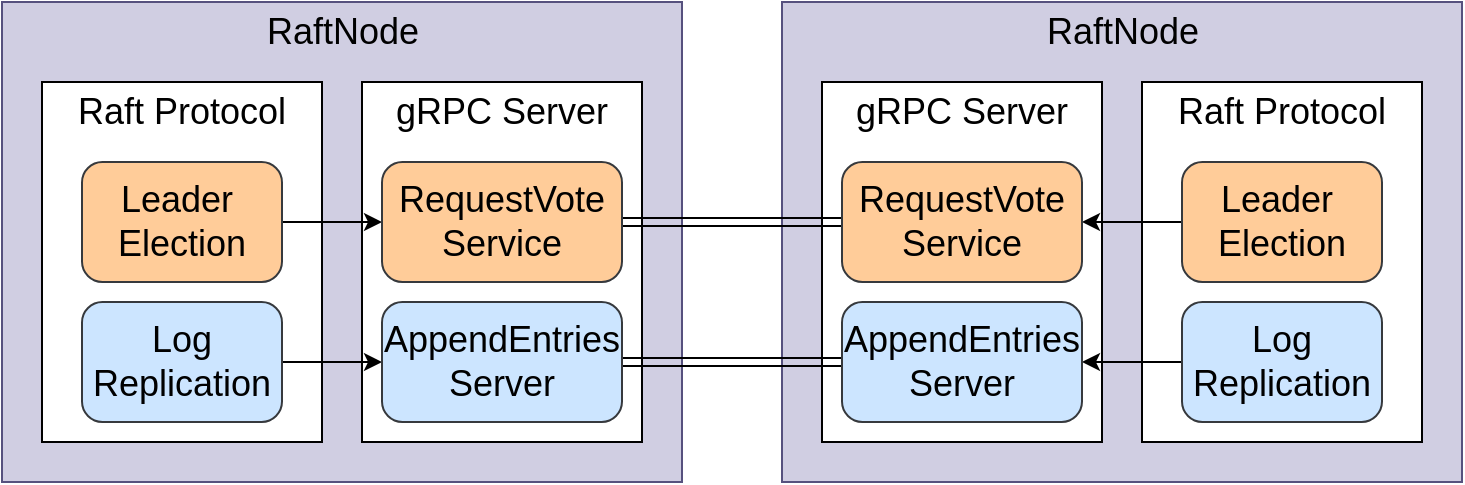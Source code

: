 <mxfile>
    <diagram id="6JOLj_AL1iZVuW2Qqnbv" name="第 1 页">
        <mxGraphModel dx="279" dy="516" grid="1" gridSize="10" guides="1" tooltips="1" connect="1" arrows="1" fold="1" page="1" pageScale="1" pageWidth="827" pageHeight="1169" math="0" shadow="0">
            <root>
                <mxCell id="0"/>
                <mxCell id="1" parent="0"/>
                <mxCell id="14" value="" style="rounded=1;whiteSpace=wrap;html=1;arcSize=0;fillColor=#d0cee2;strokeColor=#56517e;" parent="1" vertex="1">
                    <mxGeometry x="439" y="40" width="340" height="240" as="geometry"/>
                </mxCell>
                <mxCell id="2" value="" style="rounded=1;whiteSpace=wrap;html=1;arcSize=0;fillColor=#d0cee2;strokeColor=#56517e;" parent="1" vertex="1">
                    <mxGeometry x="49" y="40" width="340" height="240" as="geometry"/>
                </mxCell>
                <mxCell id="3" value="" style="rounded=1;whiteSpace=wrap;html=1;arcSize=0;" parent="1" vertex="1">
                    <mxGeometry x="69" y="80" width="140" height="180" as="geometry"/>
                </mxCell>
                <mxCell id="7" value="" style="rounded=1;whiteSpace=wrap;html=1;arcSize=0;" parent="1" vertex="1">
                    <mxGeometry x="229" y="80" width="140" height="180" as="geometry"/>
                </mxCell>
                <mxCell id="12" style="edgeStyle=none;html=1;exitX=1;exitY=0.5;exitDx=0;exitDy=0;entryX=0;entryY=0.5;entryDx=0;entryDy=0;fontSize=18;" parent="1" source="4" target="9" edge="1">
                    <mxGeometry relative="1" as="geometry"/>
                </mxCell>
                <mxCell id="4" value="&lt;font style=&quot;font-size: 18px;&quot;&gt;Leader&amp;nbsp;&lt;br&gt;Election&lt;/font&gt;" style="rounded=1;whiteSpace=wrap;html=1;arcSize=17;fillColor=#ffcc99;strokeColor=#36393d;" parent="1" vertex="1">
                    <mxGeometry x="89" y="120" width="100" height="60" as="geometry"/>
                </mxCell>
                <mxCell id="13" style="edgeStyle=none;html=1;exitX=1;exitY=0.5;exitDx=0;exitDy=0;entryX=0;entryY=0.5;entryDx=0;entryDy=0;fontSize=18;" parent="1" source="5" target="11" edge="1">
                    <mxGeometry relative="1" as="geometry"/>
                </mxCell>
                <mxCell id="5" value="&lt;span style=&quot;font-size: 18px;&quot;&gt;Log Replication&lt;/span&gt;" style="rounded=1;whiteSpace=wrap;html=1;arcSize=17;fillColor=#cce5ff;strokeColor=#36393d;" parent="1" vertex="1">
                    <mxGeometry x="89" y="190" width="100" height="60" as="geometry"/>
                </mxCell>
                <mxCell id="6" value="Raft Protocol" style="text;html=1;strokeColor=none;fillColor=none;align=center;verticalAlign=middle;whiteSpace=wrap;rounded=0;fontSize=18;" parent="1" vertex="1">
                    <mxGeometry x="69" y="80" width="140" height="30" as="geometry"/>
                </mxCell>
                <mxCell id="8" value="RaftNode" style="text;html=1;strokeColor=none;fillColor=none;align=center;verticalAlign=middle;whiteSpace=wrap;rounded=0;fontSize=18;" parent="1" vertex="1">
                    <mxGeometry x="167.75" y="40" width="102.5" height="30" as="geometry"/>
                </mxCell>
                <mxCell id="10" value="gRPC Server" style="text;html=1;strokeColor=none;fillColor=none;align=center;verticalAlign=middle;whiteSpace=wrap;rounded=0;fontSize=18;" parent="1" vertex="1">
                    <mxGeometry x="229" y="80" width="140" height="30" as="geometry"/>
                </mxCell>
                <mxCell id="16" value="" style="rounded=1;whiteSpace=wrap;html=1;arcSize=0;" parent="1" vertex="1">
                    <mxGeometry x="459" y="80" width="140" height="180" as="geometry"/>
                </mxCell>
                <mxCell id="27" style="edgeStyle=none;html=1;exitX=1;exitY=0.5;exitDx=0;exitDy=0;entryX=0;entryY=0.5;entryDx=0;entryDy=0;fontSize=18;shape=link;" parent="1" source="9" target="24" edge="1">
                    <mxGeometry relative="1" as="geometry"/>
                </mxCell>
                <mxCell id="9" value="&lt;span style=&quot;font-size: 18px;&quot;&gt;RequestVote Service&lt;/span&gt;" style="rounded=1;whiteSpace=wrap;html=1;arcSize=17;fillColor=#ffcc99;strokeColor=#36393d;" parent="1" vertex="1">
                    <mxGeometry x="239" y="120" width="120" height="60" as="geometry"/>
                </mxCell>
                <mxCell id="28" style="edgeStyle=none;shape=link;html=1;exitX=1;exitY=0.5;exitDx=0;exitDy=0;entryX=0;entryY=0.5;entryDx=0;entryDy=0;fontSize=18;" parent="1" source="11" target="25" edge="1">
                    <mxGeometry relative="1" as="geometry"/>
                </mxCell>
                <mxCell id="11" value="&lt;span style=&quot;font-size: 18px;&quot;&gt;AppendEntries&lt;br&gt;Server&lt;br&gt;&lt;/span&gt;" style="rounded=1;whiteSpace=wrap;html=1;arcSize=17;fillColor=#cce5ff;strokeColor=#36393d;" parent="1" vertex="1">
                    <mxGeometry x="239" y="190" width="120" height="60" as="geometry"/>
                </mxCell>
                <mxCell id="15" value="" style="rounded=1;whiteSpace=wrap;html=1;arcSize=0;" parent="1" vertex="1">
                    <mxGeometry x="619" y="80" width="140" height="180" as="geometry"/>
                </mxCell>
                <mxCell id="17" style="edgeStyle=none;html=1;exitX=0;exitY=0.5;exitDx=0;exitDy=0;entryX=1;entryY=0.5;entryDx=0;entryDy=0;fontSize=18;" parent="1" source="18" target="24" edge="1">
                    <mxGeometry relative="1" as="geometry"/>
                </mxCell>
                <mxCell id="18" value="&lt;font style=&quot;font-size: 18px;&quot;&gt;Leader&amp;nbsp;&lt;br&gt;Election&lt;/font&gt;" style="rounded=1;whiteSpace=wrap;html=1;arcSize=17;fillColor=#ffcc99;strokeColor=#36393d;" parent="1" vertex="1">
                    <mxGeometry x="639" y="120" width="100" height="60" as="geometry"/>
                </mxCell>
                <mxCell id="19" style="edgeStyle=none;html=1;exitX=0;exitY=0.5;exitDx=0;exitDy=0;entryX=1;entryY=0.5;entryDx=0;entryDy=0;fontSize=18;" parent="1" source="20" target="25" edge="1">
                    <mxGeometry relative="1" as="geometry"/>
                </mxCell>
                <mxCell id="20" value="&lt;span style=&quot;font-size: 18px;&quot;&gt;Log Replication&lt;/span&gt;" style="rounded=1;whiteSpace=wrap;html=1;arcSize=17;fillColor=#cce5ff;strokeColor=#36393d;" parent="1" vertex="1">
                    <mxGeometry x="639" y="190" width="100" height="60" as="geometry"/>
                </mxCell>
                <mxCell id="21" value="Raft Protocol" style="text;html=1;strokeColor=none;fillColor=none;align=center;verticalAlign=middle;whiteSpace=wrap;rounded=0;fontSize=18;" parent="1" vertex="1">
                    <mxGeometry x="619" y="80" width="140" height="30" as="geometry"/>
                </mxCell>
                <mxCell id="23" value="gRPC Server" style="text;html=1;strokeColor=none;fillColor=none;align=center;verticalAlign=middle;whiteSpace=wrap;rounded=0;fontSize=18;" parent="1" vertex="1">
                    <mxGeometry x="459" y="80" width="140" height="30" as="geometry"/>
                </mxCell>
                <mxCell id="22" value="RaftNode" style="text;html=1;strokeColor=none;fillColor=none;align=center;verticalAlign=middle;whiteSpace=wrap;rounded=0;fontSize=18;" parent="1" vertex="1">
                    <mxGeometry x="557.75" y="40" width="102.5" height="30" as="geometry"/>
                </mxCell>
                <mxCell id="24" value="&lt;span style=&quot;font-size: 18px;&quot;&gt;RequestVote Service&lt;/span&gt;" style="rounded=1;whiteSpace=wrap;html=1;arcSize=17;fillColor=#ffcc99;strokeColor=#36393d;" parent="1" vertex="1">
                    <mxGeometry x="469" y="120" width="120" height="60" as="geometry"/>
                </mxCell>
                <mxCell id="25" value="&lt;span style=&quot;font-size: 18px;&quot;&gt;AppendEntries&lt;br&gt;Server&lt;br&gt;&lt;/span&gt;" style="rounded=1;whiteSpace=wrap;html=1;arcSize=17;fillColor=#cce5ff;strokeColor=#36393d;" parent="1" vertex="1">
                    <mxGeometry x="469" y="190" width="120" height="60" as="geometry"/>
                </mxCell>
            </root>
        </mxGraphModel>
    </diagram>
</mxfile>